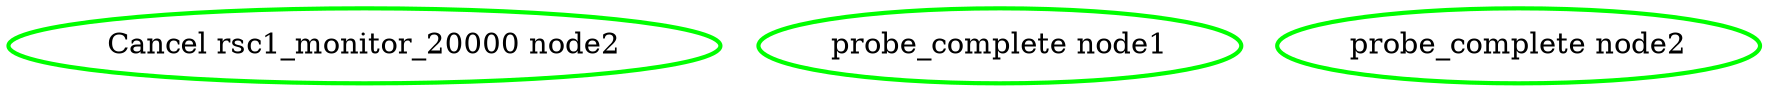 digraph "g" {
"Cancel rsc1_monitor_20000 node2" [ style=bold color="green" fontcolor="black"]
"probe_complete node1" [ style=bold color="green" fontcolor="black" ]
"probe_complete node2" [ style=bold color="green" fontcolor="black" ]
}

